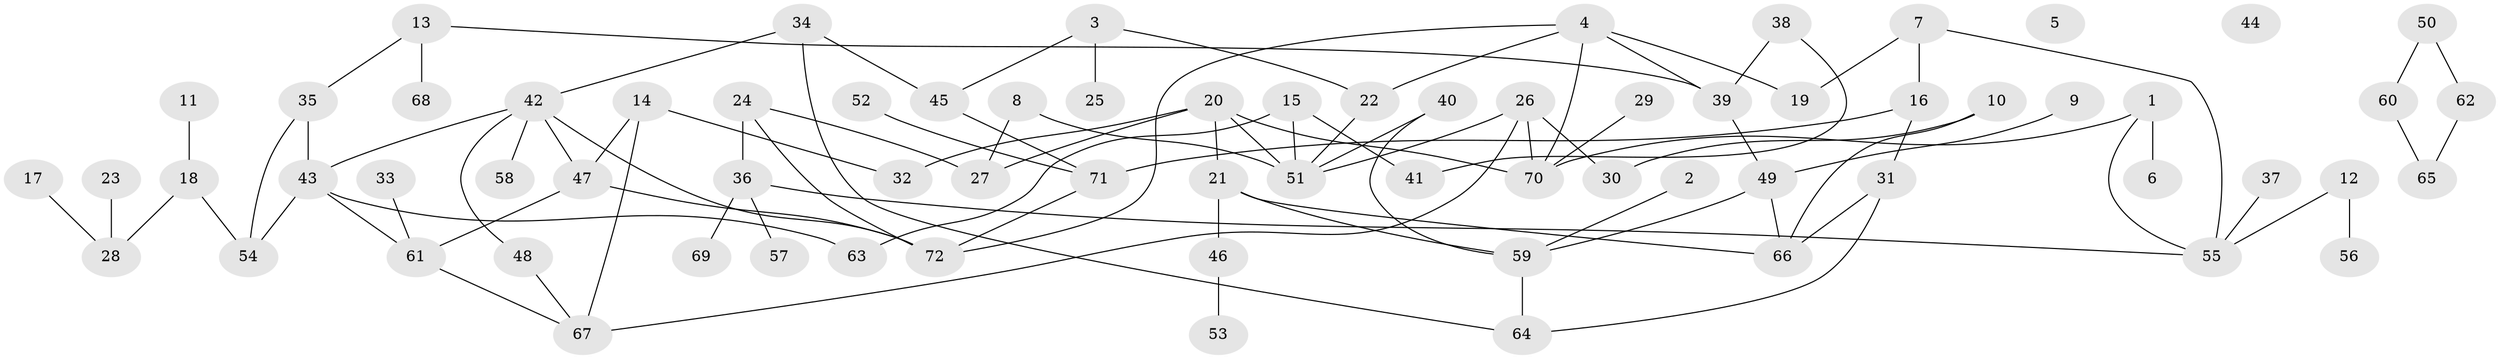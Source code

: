 // coarse degree distribution, {2: 0.1956521739130435, 1: 0.2826086956521739, 8: 0.043478260869565216, 0: 0.043478260869565216, 3: 0.13043478260869565, 5: 0.13043478260869565, 4: 0.10869565217391304, 7: 0.021739130434782608, 6: 0.043478260869565216}
// Generated by graph-tools (version 1.1) at 2025/41/03/06/25 10:41:21]
// undirected, 72 vertices, 95 edges
graph export_dot {
graph [start="1"]
  node [color=gray90,style=filled];
  1;
  2;
  3;
  4;
  5;
  6;
  7;
  8;
  9;
  10;
  11;
  12;
  13;
  14;
  15;
  16;
  17;
  18;
  19;
  20;
  21;
  22;
  23;
  24;
  25;
  26;
  27;
  28;
  29;
  30;
  31;
  32;
  33;
  34;
  35;
  36;
  37;
  38;
  39;
  40;
  41;
  42;
  43;
  44;
  45;
  46;
  47;
  48;
  49;
  50;
  51;
  52;
  53;
  54;
  55;
  56;
  57;
  58;
  59;
  60;
  61;
  62;
  63;
  64;
  65;
  66;
  67;
  68;
  69;
  70;
  71;
  72;
  1 -- 6;
  1 -- 55;
  1 -- 70;
  2 -- 59;
  3 -- 22;
  3 -- 25;
  3 -- 45;
  4 -- 19;
  4 -- 22;
  4 -- 39;
  4 -- 70;
  4 -- 72;
  7 -- 16;
  7 -- 19;
  7 -- 55;
  8 -- 27;
  8 -- 51;
  9 -- 49;
  10 -- 30;
  10 -- 66;
  11 -- 18;
  12 -- 55;
  12 -- 56;
  13 -- 35;
  13 -- 39;
  13 -- 68;
  14 -- 32;
  14 -- 47;
  14 -- 67;
  15 -- 41;
  15 -- 51;
  15 -- 63;
  16 -- 31;
  16 -- 71;
  17 -- 28;
  18 -- 28;
  18 -- 54;
  20 -- 21;
  20 -- 27;
  20 -- 32;
  20 -- 51;
  20 -- 70;
  21 -- 46;
  21 -- 59;
  21 -- 66;
  22 -- 51;
  23 -- 28;
  24 -- 27;
  24 -- 36;
  24 -- 72;
  26 -- 30;
  26 -- 51;
  26 -- 67;
  26 -- 70;
  29 -- 70;
  31 -- 64;
  31 -- 66;
  33 -- 61;
  34 -- 42;
  34 -- 45;
  34 -- 64;
  35 -- 43;
  35 -- 54;
  36 -- 55;
  36 -- 57;
  36 -- 69;
  37 -- 55;
  38 -- 39;
  38 -- 41;
  39 -- 49;
  40 -- 51;
  40 -- 59;
  42 -- 43;
  42 -- 47;
  42 -- 48;
  42 -- 58;
  42 -- 72;
  43 -- 54;
  43 -- 61;
  43 -- 63;
  45 -- 71;
  46 -- 53;
  47 -- 61;
  47 -- 72;
  48 -- 67;
  49 -- 59;
  49 -- 66;
  50 -- 60;
  50 -- 62;
  52 -- 71;
  59 -- 64;
  60 -- 65;
  61 -- 67;
  62 -- 65;
  71 -- 72;
}
